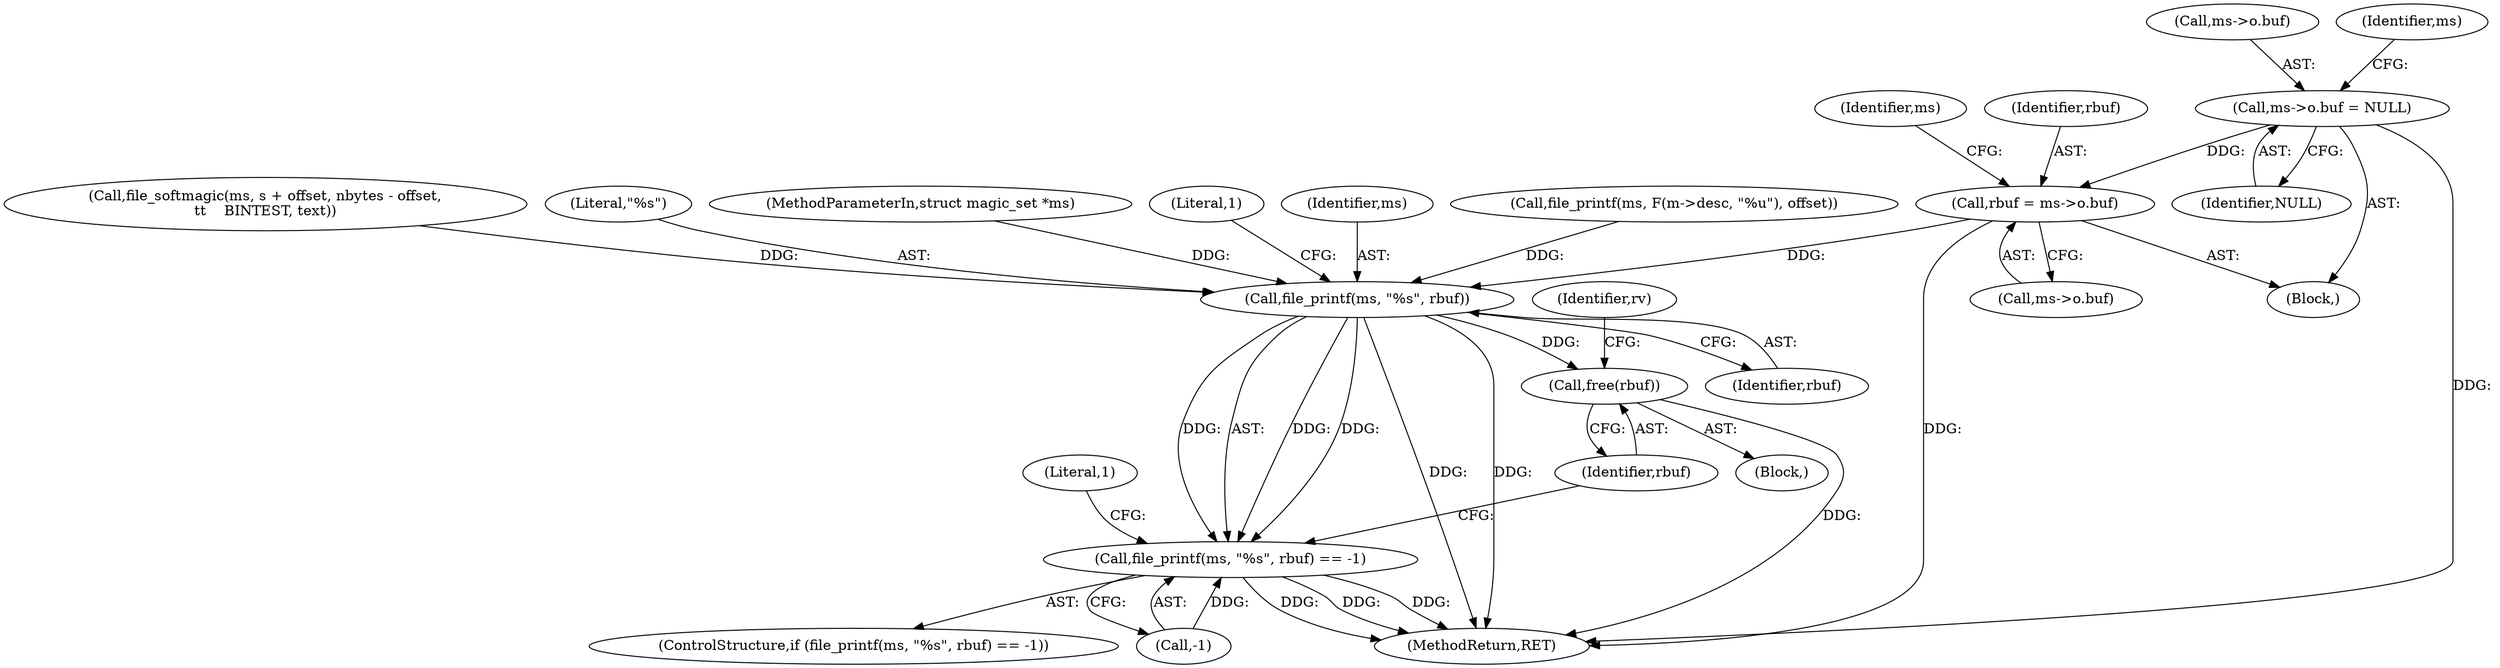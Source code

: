 digraph "0_file_447558595a3650db2886cd2f416ad0beba965801@pointer" {
"1002572" [label="(Call,rbuf = ms->o.buf)"];
"1002535" [label="(Call,ms->o.buf = NULL)"];
"1002623" [label="(Call,file_printf(ms, \"%s\", rbuf))"];
"1002622" [label="(Call,file_printf(ms, \"%s\", rbuf) == -1)"];
"1002632" [label="(Call,free(rbuf))"];
"1002549" [label="(Call,file_softmagic(ms, s + offset, nbytes - offset,\n\t\t    BINTEST, text))"];
"1002635" [label="(Identifier,rv)"];
"1002633" [label="(Identifier,rbuf)"];
"1002541" [label="(Identifier,NULL)"];
"1002573" [label="(Identifier,rbuf)"];
"1002625" [label="(Literal,\"%s\")"];
"1000104" [label="(MethodParameterIn,struct magic_set *ms)"];
"1002621" [label="(ControlStructure,if (file_printf(ms, \"%s\", rbuf) == -1))"];
"1002626" [label="(Identifier,rbuf)"];
"1002628" [label="(Literal,1)"];
"1002536" [label="(Call,ms->o.buf)"];
"1002627" [label="(Call,-1)"];
"1002756" [label="(MethodReturn,RET)"];
"1002624" [label="(Identifier,ms)"];
"1002574" [label="(Call,ms->o.buf)"];
"1002572" [label="(Call,rbuf = ms->o.buf)"];
"1002435" [label="(Block,)"];
"1002544" [label="(Identifier,ms)"];
"1002535" [label="(Call,ms->o.buf = NULL)"];
"1002632" [label="(Call,free(rbuf))"];
"1002623" [label="(Call,file_printf(ms, \"%s\", rbuf))"];
"1002608" [label="(Call,file_printf(ms, F(m->desc, \"%u\"), offset))"];
"1002622" [label="(Call,file_printf(ms, \"%s\", rbuf) == -1)"];
"1002631" [label="(Literal,1)"];
"1002595" [label="(Block,)"];
"1002582" [label="(Identifier,ms)"];
"1002572" -> "1002435"  [label="AST: "];
"1002572" -> "1002574"  [label="CFG: "];
"1002573" -> "1002572"  [label="AST: "];
"1002574" -> "1002572"  [label="AST: "];
"1002582" -> "1002572"  [label="CFG: "];
"1002572" -> "1002756"  [label="DDG: "];
"1002535" -> "1002572"  [label="DDG: "];
"1002572" -> "1002623"  [label="DDG: "];
"1002535" -> "1002435"  [label="AST: "];
"1002535" -> "1002541"  [label="CFG: "];
"1002536" -> "1002535"  [label="AST: "];
"1002541" -> "1002535"  [label="AST: "];
"1002544" -> "1002535"  [label="CFG: "];
"1002535" -> "1002756"  [label="DDG: "];
"1002623" -> "1002622"  [label="AST: "];
"1002623" -> "1002626"  [label="CFG: "];
"1002624" -> "1002623"  [label="AST: "];
"1002625" -> "1002623"  [label="AST: "];
"1002626" -> "1002623"  [label="AST: "];
"1002628" -> "1002623"  [label="CFG: "];
"1002623" -> "1002756"  [label="DDG: "];
"1002623" -> "1002756"  [label="DDG: "];
"1002623" -> "1002622"  [label="DDG: "];
"1002623" -> "1002622"  [label="DDG: "];
"1002623" -> "1002622"  [label="DDG: "];
"1002549" -> "1002623"  [label="DDG: "];
"1002608" -> "1002623"  [label="DDG: "];
"1000104" -> "1002623"  [label="DDG: "];
"1002623" -> "1002632"  [label="DDG: "];
"1002622" -> "1002621"  [label="AST: "];
"1002622" -> "1002627"  [label="CFG: "];
"1002627" -> "1002622"  [label="AST: "];
"1002631" -> "1002622"  [label="CFG: "];
"1002633" -> "1002622"  [label="CFG: "];
"1002622" -> "1002756"  [label="DDG: "];
"1002622" -> "1002756"  [label="DDG: "];
"1002622" -> "1002756"  [label="DDG: "];
"1002627" -> "1002622"  [label="DDG: "];
"1002632" -> "1002595"  [label="AST: "];
"1002632" -> "1002633"  [label="CFG: "];
"1002633" -> "1002632"  [label="AST: "];
"1002635" -> "1002632"  [label="CFG: "];
"1002632" -> "1002756"  [label="DDG: "];
}
